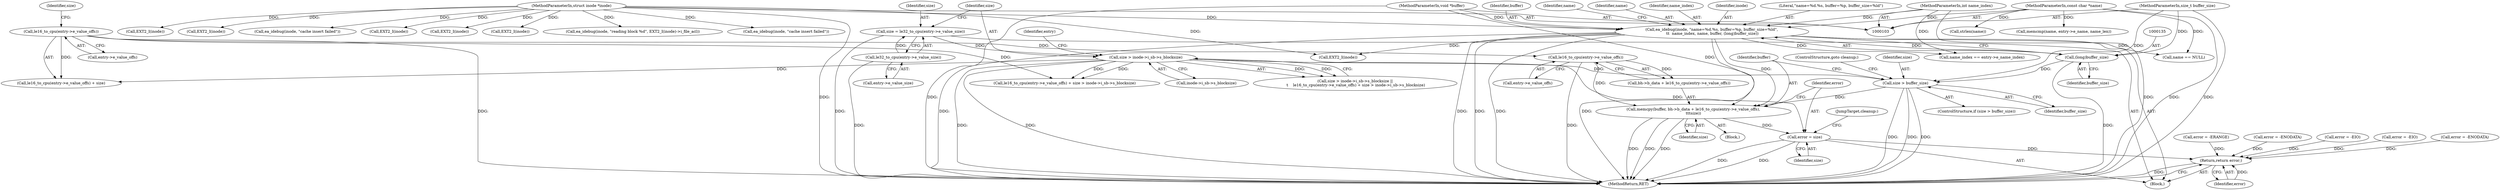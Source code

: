 digraph "0_linux_be0726d33cb8f411945884664924bed3cb8c70ee_7@API" {
"1000368" [label="(Call,memcpy(buffer, bh->b_data + le16_to_cpu(entry->e_value_offs),\n\t\t\tsize))"];
"1000128" [label="(Call,ea_idebug(inode, \"name=%d.%s, buffer=%p, buffer_size=%ld\",\n \t\t  name_index, name, buffer, (long)buffer_size))"];
"1000104" [label="(MethodParameterIn,struct inode *inode)"];
"1000105" [label="(MethodParameterIn,int name_index)"];
"1000106" [label="(MethodParameterIn,const char *name)"];
"1000107" [label="(MethodParameterIn,void *buffer)"];
"1000134" [label="(Call,(long)buffer_size)"];
"1000108" [label="(MethodParameterIn,size_t buffer_size)"];
"1000374" [label="(Call,le16_to_cpu(entry->e_value_offs))"];
"1000338" [label="(Call,le16_to_cpu(entry->e_value_offs))"];
"1000364" [label="(Call,size > buffer_size)"];
"1000329" [label="(Call,size > inode->i_sb->s_blocksize)"];
"1000321" [label="(Call,size = le32_to_cpu(entry->e_value_size))"];
"1000323" [label="(Call,le32_to_cpu(entry->e_value_size))"];
"1000379" [label="(Call,error = size)"];
"1000391" [label="(Return,return error;)"];
"1000108" [label="(MethodParameterIn,size_t buffer_size)"];
"1000363" [label="(ControlStructure,if (size > buffer_size))"];
"1000105" [label="(MethodParameterIn,int name_index)"];
"1000388" [label="(Call,EXT2_I(inode))"];
"1000331" [label="(Call,inode->i_sb->s_blocksize)"];
"1000374" [label="(Call,le16_to_cpu(entry->e_value_offs))"];
"1000391" [label="(Return,return error;)"];
"1000131" [label="(Identifier,name_index)"];
"1000379" [label="(Call,error = size)"];
"1000290" [label="(Call,memcmp(name, entry->e_name, name_len))"];
"1000359" [label="(Call,error = -ERANGE)"];
"1000370" [label="(Call,bh->b_data + le16_to_cpu(entry->e_value_offs))"];
"1000107" [label="(MethodParameterIn,void *buffer)"];
"1000129" [label="(Identifier,inode)"];
"1000358" [label="(Block,)"];
"1000324" [label="(Call,entry->e_value_size)"];
"1000342" [label="(Identifier,size)"];
"1000337" [label="(Call,le16_to_cpu(entry->e_value_offs) + size)"];
"1000138" [label="(Call,name == NULL)"];
"1000392" [label="(Identifier,error)"];
"1000378" [label="(Identifier,size)"];
"1000393" [label="(MethodReturn,RET)"];
"1000186" [label="(Call,EXT2_I(inode))"];
"1000106" [label="(MethodParameterIn,const char *name)"];
"1000134" [label="(Call,(long)buffer_size)"];
"1000375" [label="(Call,entry->e_value_offs)"];
"1000308" [label="(Call,error = -ENODATA)"];
"1000336" [label="(Call,le16_to_cpu(entry->e_value_offs) + size > inode->i_sb->s_blocksize)"];
"1000364" [label="(Call,size > buffer_size)"];
"1000158" [label="(Call,EXT2_I(inode))"];
"1000130" [label="(Literal,\"name=%d.%s, buffer=%p, buffer_size=%ld\")"];
"1000176" [label="(Call,EXT2_I(inode))"];
"1000329" [label="(Call,size > inode->i_sb->s_blocksize)"];
"1000133" [label="(Identifier,buffer)"];
"1000172" [label="(Call,ea_idebug(inode, \"reading block %d\", EXT2_I(inode)->i_file_acl))"];
"1000340" [label="(Identifier,entry)"];
"1000380" [label="(Identifier,error)"];
"1000353" [label="(Call,ea_idebug(inode, \"cache insert failed\"))"];
"1000366" [label="(Identifier,buffer_size)"];
"1000339" [label="(Call,entry->e_value_offs)"];
"1000109" [label="(Block,)"];
"1000321" [label="(Call,size = le32_to_cpu(entry->e_value_size))"];
"1000278" [label="(Call,name_index == entry->e_name_index)"];
"1000367" [label="(ControlStructure,goto cleanup;)"];
"1000365" [label="(Identifier,size)"];
"1000247" [label="(Call,EXT2_I(inode))"];
"1000323" [label="(Call,le32_to_cpu(entry->e_value_size))"];
"1000168" [label="(Call,EXT2_I(inode))"];
"1000104" [label="(MethodParameterIn,struct inode *inode)"];
"1000322" [label="(Identifier,size)"];
"1000369" [label="(Identifier,buffer)"];
"1000139" [label="(Identifier,name)"];
"1000305" [label="(Call,ea_idebug(inode, \"cache insert failed\"))"];
"1000132" [label="(Identifier,name)"];
"1000146" [label="(Call,strlen(name))"];
"1000338" [label="(Call,le16_to_cpu(entry->e_value_offs))"];
"1000381" [label="(Identifier,size)"];
"1000368" [label="(Call,memcpy(buffer, bh->b_data + le16_to_cpu(entry->e_value_offs),\n\t\t\tsize))"];
"1000382" [label="(JumpTarget,cleanup:)"];
"1000330" [label="(Identifier,size)"];
"1000189" [label="(Call,error = -EIO)"];
"1000128" [label="(Call,ea_idebug(inode, \"name=%d.%s, buffer=%p, buffer_size=%ld\",\n \t\t  name_index, name, buffer, (long)buffer_size))"];
"1000250" [label="(Call,error = -EIO)"];
"1000136" [label="(Identifier,buffer_size)"];
"1000328" [label="(Call,size > inode->i_sb->s_blocksize ||\n \t    le16_to_cpu(entry->e_value_offs) + size > inode->i_sb->s_blocksize)"];
"1000161" [label="(Call,error = -ENODATA)"];
"1000368" -> "1000358"  [label="AST: "];
"1000368" -> "1000378"  [label="CFG: "];
"1000369" -> "1000368"  [label="AST: "];
"1000370" -> "1000368"  [label="AST: "];
"1000378" -> "1000368"  [label="AST: "];
"1000380" -> "1000368"  [label="CFG: "];
"1000368" -> "1000393"  [label="DDG: "];
"1000368" -> "1000393"  [label="DDG: "];
"1000368" -> "1000393"  [label="DDG: "];
"1000128" -> "1000368"  [label="DDG: "];
"1000107" -> "1000368"  [label="DDG: "];
"1000374" -> "1000368"  [label="DDG: "];
"1000364" -> "1000368"  [label="DDG: "];
"1000368" -> "1000379"  [label="DDG: "];
"1000128" -> "1000109"  [label="AST: "];
"1000128" -> "1000134"  [label="CFG: "];
"1000129" -> "1000128"  [label="AST: "];
"1000130" -> "1000128"  [label="AST: "];
"1000131" -> "1000128"  [label="AST: "];
"1000132" -> "1000128"  [label="AST: "];
"1000133" -> "1000128"  [label="AST: "];
"1000134" -> "1000128"  [label="AST: "];
"1000139" -> "1000128"  [label="CFG: "];
"1000128" -> "1000393"  [label="DDG: "];
"1000128" -> "1000393"  [label="DDG: "];
"1000128" -> "1000393"  [label="DDG: "];
"1000128" -> "1000393"  [label="DDG: "];
"1000128" -> "1000393"  [label="DDG: "];
"1000104" -> "1000128"  [label="DDG: "];
"1000105" -> "1000128"  [label="DDG: "];
"1000106" -> "1000128"  [label="DDG: "];
"1000107" -> "1000128"  [label="DDG: "];
"1000134" -> "1000128"  [label="DDG: "];
"1000128" -> "1000138"  [label="DDG: "];
"1000128" -> "1000158"  [label="DDG: "];
"1000128" -> "1000278"  [label="DDG: "];
"1000104" -> "1000103"  [label="AST: "];
"1000104" -> "1000393"  [label="DDG: "];
"1000104" -> "1000158"  [label="DDG: "];
"1000104" -> "1000168"  [label="DDG: "];
"1000104" -> "1000172"  [label="DDG: "];
"1000104" -> "1000176"  [label="DDG: "];
"1000104" -> "1000186"  [label="DDG: "];
"1000104" -> "1000247"  [label="DDG: "];
"1000104" -> "1000305"  [label="DDG: "];
"1000104" -> "1000353"  [label="DDG: "];
"1000104" -> "1000388"  [label="DDG: "];
"1000105" -> "1000103"  [label="AST: "];
"1000105" -> "1000393"  [label="DDG: "];
"1000105" -> "1000278"  [label="DDG: "];
"1000106" -> "1000103"  [label="AST: "];
"1000106" -> "1000393"  [label="DDG: "];
"1000106" -> "1000138"  [label="DDG: "];
"1000106" -> "1000146"  [label="DDG: "];
"1000106" -> "1000290"  [label="DDG: "];
"1000107" -> "1000103"  [label="AST: "];
"1000107" -> "1000393"  [label="DDG: "];
"1000134" -> "1000136"  [label="CFG: "];
"1000135" -> "1000134"  [label="AST: "];
"1000136" -> "1000134"  [label="AST: "];
"1000134" -> "1000393"  [label="DDG: "];
"1000108" -> "1000134"  [label="DDG: "];
"1000134" -> "1000364"  [label="DDG: "];
"1000108" -> "1000103"  [label="AST: "];
"1000108" -> "1000393"  [label="DDG: "];
"1000108" -> "1000364"  [label="DDG: "];
"1000374" -> "1000370"  [label="AST: "];
"1000374" -> "1000375"  [label="CFG: "];
"1000375" -> "1000374"  [label="AST: "];
"1000370" -> "1000374"  [label="CFG: "];
"1000374" -> "1000393"  [label="DDG: "];
"1000374" -> "1000370"  [label="DDG: "];
"1000338" -> "1000374"  [label="DDG: "];
"1000338" -> "1000337"  [label="AST: "];
"1000338" -> "1000339"  [label="CFG: "];
"1000339" -> "1000338"  [label="AST: "];
"1000342" -> "1000338"  [label="CFG: "];
"1000338" -> "1000393"  [label="DDG: "];
"1000338" -> "1000336"  [label="DDG: "];
"1000338" -> "1000337"  [label="DDG: "];
"1000364" -> "1000363"  [label="AST: "];
"1000364" -> "1000366"  [label="CFG: "];
"1000365" -> "1000364"  [label="AST: "];
"1000366" -> "1000364"  [label="AST: "];
"1000367" -> "1000364"  [label="CFG: "];
"1000369" -> "1000364"  [label="CFG: "];
"1000364" -> "1000393"  [label="DDG: "];
"1000364" -> "1000393"  [label="DDG: "];
"1000364" -> "1000393"  [label="DDG: "];
"1000329" -> "1000364"  [label="DDG: "];
"1000329" -> "1000328"  [label="AST: "];
"1000329" -> "1000331"  [label="CFG: "];
"1000330" -> "1000329"  [label="AST: "];
"1000331" -> "1000329"  [label="AST: "];
"1000340" -> "1000329"  [label="CFG: "];
"1000328" -> "1000329"  [label="CFG: "];
"1000329" -> "1000393"  [label="DDG: "];
"1000329" -> "1000393"  [label="DDG: "];
"1000329" -> "1000328"  [label="DDG: "];
"1000329" -> "1000328"  [label="DDG: "];
"1000321" -> "1000329"  [label="DDG: "];
"1000329" -> "1000336"  [label="DDG: "];
"1000329" -> "1000336"  [label="DDG: "];
"1000329" -> "1000337"  [label="DDG: "];
"1000329" -> "1000379"  [label="DDG: "];
"1000321" -> "1000109"  [label="AST: "];
"1000321" -> "1000323"  [label="CFG: "];
"1000322" -> "1000321"  [label="AST: "];
"1000323" -> "1000321"  [label="AST: "];
"1000330" -> "1000321"  [label="CFG: "];
"1000321" -> "1000393"  [label="DDG: "];
"1000323" -> "1000321"  [label="DDG: "];
"1000323" -> "1000324"  [label="CFG: "];
"1000324" -> "1000323"  [label="AST: "];
"1000323" -> "1000393"  [label="DDG: "];
"1000379" -> "1000109"  [label="AST: "];
"1000379" -> "1000381"  [label="CFG: "];
"1000380" -> "1000379"  [label="AST: "];
"1000381" -> "1000379"  [label="AST: "];
"1000382" -> "1000379"  [label="CFG: "];
"1000379" -> "1000393"  [label="DDG: "];
"1000379" -> "1000393"  [label="DDG: "];
"1000379" -> "1000391"  [label="DDG: "];
"1000391" -> "1000109"  [label="AST: "];
"1000391" -> "1000392"  [label="CFG: "];
"1000392" -> "1000391"  [label="AST: "];
"1000393" -> "1000391"  [label="CFG: "];
"1000391" -> "1000393"  [label="DDG: "];
"1000392" -> "1000391"  [label="DDG: "];
"1000308" -> "1000391"  [label="DDG: "];
"1000250" -> "1000391"  [label="DDG: "];
"1000189" -> "1000391"  [label="DDG: "];
"1000359" -> "1000391"  [label="DDG: "];
"1000161" -> "1000391"  [label="DDG: "];
}
